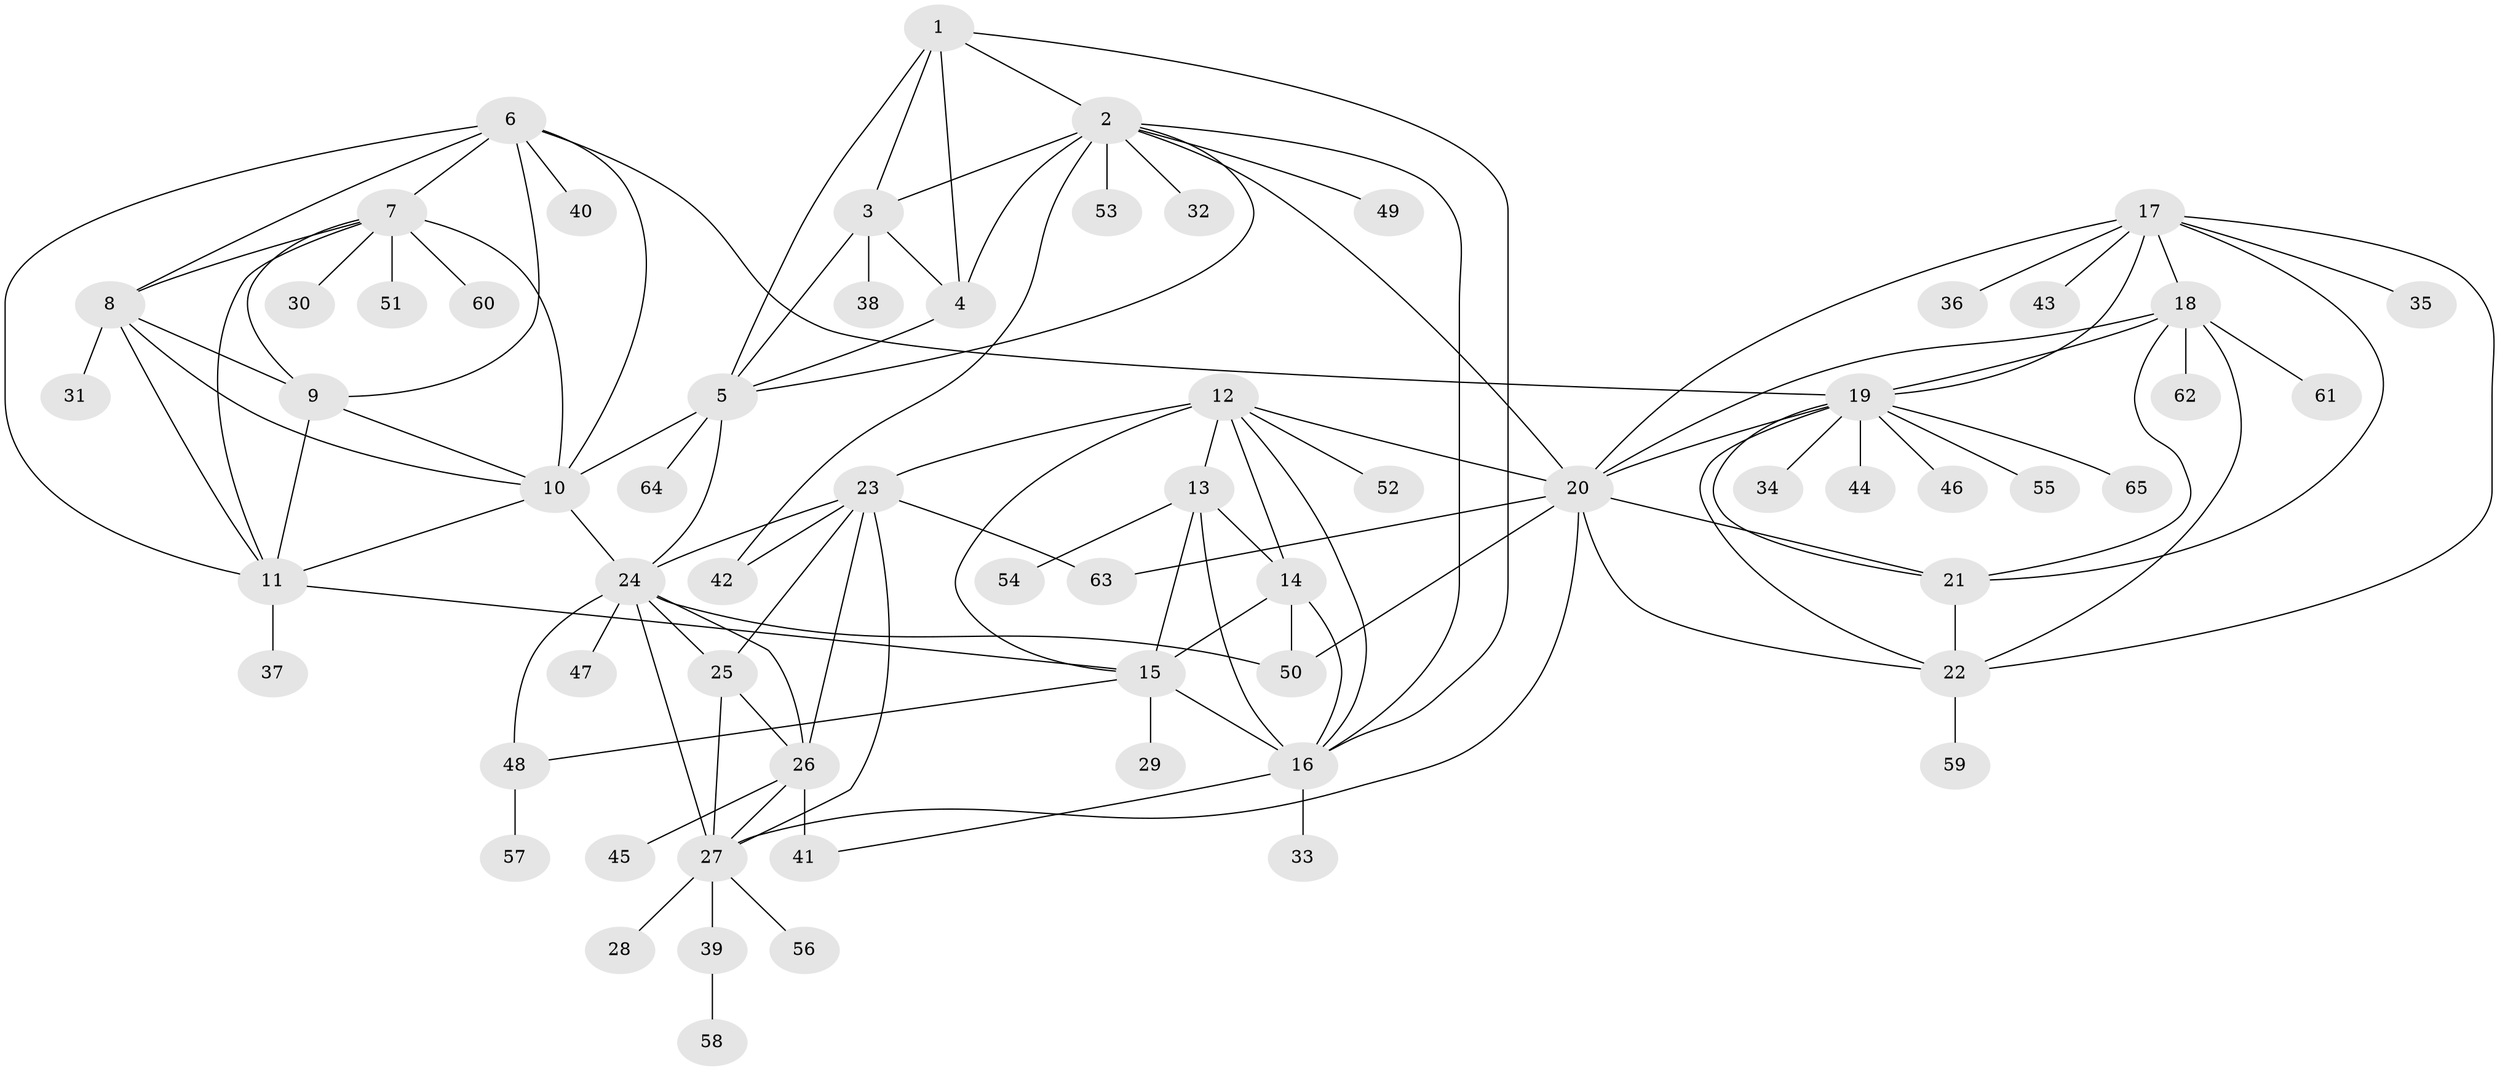 // original degree distribution, {5: 0.031007751937984496, 12: 0.023255813953488372, 9: 0.05426356589147287, 10: 0.031007751937984496, 8: 0.03875968992248062, 6: 0.023255813953488372, 13: 0.007751937984496124, 7: 0.015503875968992248, 15: 0.007751937984496124, 1: 0.5968992248062015, 2: 0.15503875968992248, 3: 0.015503875968992248}
// Generated by graph-tools (version 1.1) at 2025/37/03/09/25 02:37:11]
// undirected, 65 vertices, 115 edges
graph export_dot {
graph [start="1"]
  node [color=gray90,style=filled];
  1;
  2;
  3;
  4;
  5;
  6;
  7;
  8;
  9;
  10;
  11;
  12;
  13;
  14;
  15;
  16;
  17;
  18;
  19;
  20;
  21;
  22;
  23;
  24;
  25;
  26;
  27;
  28;
  29;
  30;
  31;
  32;
  33;
  34;
  35;
  36;
  37;
  38;
  39;
  40;
  41;
  42;
  43;
  44;
  45;
  46;
  47;
  48;
  49;
  50;
  51;
  52;
  53;
  54;
  55;
  56;
  57;
  58;
  59;
  60;
  61;
  62;
  63;
  64;
  65;
  1 -- 2 [weight=2.0];
  1 -- 3 [weight=2.0];
  1 -- 4 [weight=6.0];
  1 -- 5 [weight=2.0];
  1 -- 16 [weight=1.0];
  2 -- 3 [weight=1.0];
  2 -- 4 [weight=1.0];
  2 -- 5 [weight=1.0];
  2 -- 16 [weight=1.0];
  2 -- 20 [weight=1.0];
  2 -- 32 [weight=1.0];
  2 -- 42 [weight=1.0];
  2 -- 49 [weight=1.0];
  2 -- 53 [weight=1.0];
  3 -- 4 [weight=1.0];
  3 -- 5 [weight=1.0];
  3 -- 38 [weight=3.0];
  4 -- 5 [weight=1.0];
  5 -- 10 [weight=1.0];
  5 -- 24 [weight=1.0];
  5 -- 64 [weight=1.0];
  6 -- 7 [weight=1.0];
  6 -- 8 [weight=1.0];
  6 -- 9 [weight=1.0];
  6 -- 10 [weight=1.0];
  6 -- 11 [weight=1.0];
  6 -- 19 [weight=1.0];
  6 -- 40 [weight=1.0];
  7 -- 8 [weight=1.0];
  7 -- 9 [weight=1.0];
  7 -- 10 [weight=1.0];
  7 -- 11 [weight=1.0];
  7 -- 30 [weight=1.0];
  7 -- 51 [weight=4.0];
  7 -- 60 [weight=1.0];
  8 -- 9 [weight=1.0];
  8 -- 10 [weight=1.0];
  8 -- 11 [weight=1.0];
  8 -- 31 [weight=2.0];
  9 -- 10 [weight=1.0];
  9 -- 11 [weight=1.0];
  10 -- 11 [weight=1.0];
  10 -- 24 [weight=1.0];
  11 -- 15 [weight=1.0];
  11 -- 37 [weight=1.0];
  12 -- 13 [weight=2.0];
  12 -- 14 [weight=1.0];
  12 -- 15 [weight=1.0];
  12 -- 16 [weight=1.0];
  12 -- 20 [weight=1.0];
  12 -- 23 [weight=1.0];
  12 -- 52 [weight=1.0];
  13 -- 14 [weight=2.0];
  13 -- 15 [weight=2.0];
  13 -- 16 [weight=2.0];
  13 -- 54 [weight=1.0];
  14 -- 15 [weight=1.0];
  14 -- 16 [weight=1.0];
  14 -- 50 [weight=3.0];
  15 -- 16 [weight=1.0];
  15 -- 29 [weight=1.0];
  15 -- 48 [weight=1.0];
  16 -- 33 [weight=4.0];
  16 -- 41 [weight=1.0];
  17 -- 18 [weight=1.0];
  17 -- 19 [weight=1.0];
  17 -- 20 [weight=1.0];
  17 -- 21 [weight=1.0];
  17 -- 22 [weight=1.0];
  17 -- 35 [weight=1.0];
  17 -- 36 [weight=1.0];
  17 -- 43 [weight=1.0];
  18 -- 19 [weight=1.0];
  18 -- 20 [weight=1.0];
  18 -- 21 [weight=1.0];
  18 -- 22 [weight=1.0];
  18 -- 61 [weight=1.0];
  18 -- 62 [weight=1.0];
  19 -- 20 [weight=1.0];
  19 -- 21 [weight=1.0];
  19 -- 22 [weight=1.0];
  19 -- 34 [weight=1.0];
  19 -- 44 [weight=1.0];
  19 -- 46 [weight=1.0];
  19 -- 55 [weight=1.0];
  19 -- 65 [weight=1.0];
  20 -- 21 [weight=1.0];
  20 -- 22 [weight=1.0];
  20 -- 27 [weight=1.0];
  20 -- 50 [weight=1.0];
  20 -- 63 [weight=1.0];
  21 -- 22 [weight=1.0];
  22 -- 59 [weight=1.0];
  23 -- 24 [weight=2.0];
  23 -- 25 [weight=1.0];
  23 -- 26 [weight=1.0];
  23 -- 27 [weight=1.0];
  23 -- 42 [weight=1.0];
  23 -- 63 [weight=1.0];
  24 -- 25 [weight=3.0];
  24 -- 26 [weight=2.0];
  24 -- 27 [weight=2.0];
  24 -- 47 [weight=1.0];
  24 -- 48 [weight=1.0];
  24 -- 50 [weight=1.0];
  25 -- 26 [weight=1.0];
  25 -- 27 [weight=1.0];
  26 -- 27 [weight=1.0];
  26 -- 41 [weight=8.0];
  26 -- 45 [weight=1.0];
  27 -- 28 [weight=1.0];
  27 -- 39 [weight=1.0];
  27 -- 56 [weight=1.0];
  39 -- 58 [weight=1.0];
  48 -- 57 [weight=1.0];
}
